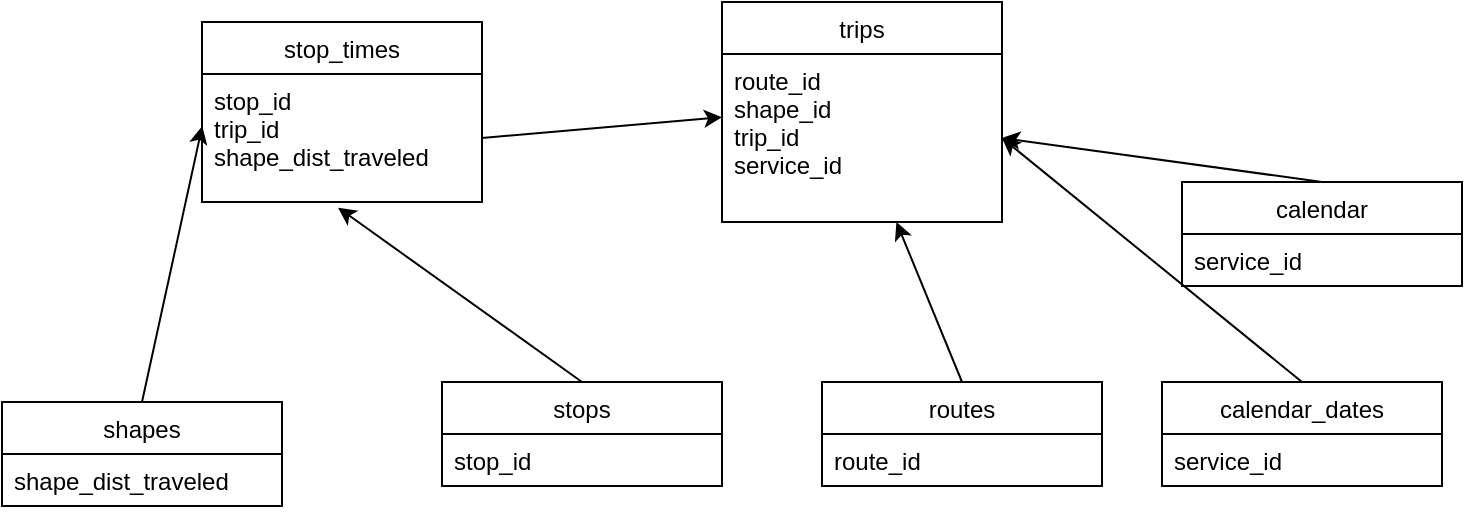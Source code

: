 <mxfile version="13.0.9" type="device"><diagram id="xT2zo3ylWZ6ystAZPfJr" name="Page-1"><mxGraphModel dx="1038" dy="531" grid="1" gridSize="10" guides="1" tooltips="1" connect="1" arrows="1" fold="1" page="1" pageScale="1" pageWidth="827" pageHeight="1169" math="0" shadow="0"><root><mxCell id="0"/><mxCell id="1" parent="0"/><mxCell id="1GoGD8Q0Je1lsKHy9JYr-41" value="" style="endArrow=classic;html=1;exitX=0.5;exitY=0;exitDx=0;exitDy=0;" edge="1" parent="1" source="1GoGD8Q0Je1lsKHy9JYr-22" target="1GoGD8Q0Je1lsKHy9JYr-27"><mxGeometry width="50" height="50" relative="1" as="geometry"><mxPoint x="390" y="300" as="sourcePoint"/><mxPoint x="440" y="250" as="targetPoint"/></mxGeometry></mxCell><mxCell id="1GoGD8Q0Je1lsKHy9JYr-43" value="" style="endArrow=classic;html=1;entryX=1;entryY=0.5;entryDx=0;entryDy=0;exitX=0.5;exitY=0;exitDx=0;exitDy=0;" edge="1" parent="1" source="1GoGD8Q0Je1lsKHy9JYr-34" target="1GoGD8Q0Je1lsKHy9JYr-27"><mxGeometry width="50" height="50" relative="1" as="geometry"><mxPoint x="390" y="300" as="sourcePoint"/><mxPoint x="440" y="250" as="targetPoint"/></mxGeometry></mxCell><mxCell id="1GoGD8Q0Je1lsKHy9JYr-44" value="" style="endArrow=classic;html=1;entryX=1;entryY=0.5;entryDx=0;entryDy=0;exitX=0.5;exitY=0;exitDx=0;exitDy=0;" edge="1" parent="1" source="1GoGD8Q0Je1lsKHy9JYr-30" target="1GoGD8Q0Je1lsKHy9JYr-27"><mxGeometry width="50" height="50" relative="1" as="geometry"><mxPoint x="730" y="230" as="sourcePoint"/><mxPoint x="780" y="180" as="targetPoint"/></mxGeometry></mxCell><mxCell id="1GoGD8Q0Je1lsKHy9JYr-45" value="" style="endArrow=classic;html=1;entryX=0.486;entryY=1.044;entryDx=0;entryDy=0;entryPerimeter=0;exitX=0.5;exitY=0;exitDx=0;exitDy=0;" edge="1" parent="1" source="1GoGD8Q0Je1lsKHy9JYr-18" target="1GoGD8Q0Je1lsKHy9JYr-11"><mxGeometry width="50" height="50" relative="1" as="geometry"><mxPoint x="130" y="250" as="sourcePoint"/><mxPoint x="180" y="200" as="targetPoint"/></mxGeometry></mxCell><mxCell id="1GoGD8Q0Je1lsKHy9JYr-46" value="" style="endArrow=classic;html=1;entryX=0.001;entryY=0.406;entryDx=0;entryDy=0;entryPerimeter=0;exitX=0.5;exitY=0;exitDx=0;exitDy=0;" edge="1" parent="1" source="1GoGD8Q0Je1lsKHy9JYr-36" target="1GoGD8Q0Je1lsKHy9JYr-11"><mxGeometry width="50" height="50" relative="1" as="geometry"><mxPoint y="240" as="sourcePoint"/><mxPoint x="50" y="280" as="targetPoint"/></mxGeometry></mxCell><mxCell id="1GoGD8Q0Je1lsKHy9JYr-37" value="shape_dist_traveled" style="text;strokeColor=none;fillColor=none;align=left;verticalAlign=top;spacingLeft=4;spacingRight=4;overflow=hidden;rotatable=0;points=[[0,0.5],[1,0.5]];portConstraint=eastwest;" vertex="1" parent="1"><mxGeometry x="70" y="266" width="140" height="26" as="geometry"/></mxCell><mxCell id="1GoGD8Q0Je1lsKHy9JYr-26" value="trips" style="swimlane;fontStyle=0;childLayout=stackLayout;horizontal=1;startSize=26;fillColor=none;horizontalStack=0;resizeParent=1;resizeParentMax=0;resizeLast=0;collapsible=1;marginBottom=0;" vertex="1" parent="1"><mxGeometry x="430" y="40" width="140" height="110" as="geometry"/></mxCell><mxCell id="1GoGD8Q0Je1lsKHy9JYr-27" value="route_id&#10;shape_id&#10;trip_id&#10;service_id&#10;" style="text;strokeColor=none;fillColor=none;align=left;verticalAlign=top;spacingLeft=4;spacingRight=4;overflow=hidden;rotatable=0;points=[[0,0.5],[1,0.5]];portConstraint=eastwest;" vertex="1" parent="1GoGD8Q0Je1lsKHy9JYr-26"><mxGeometry y="26" width="140" height="84" as="geometry"/></mxCell><mxCell id="1GoGD8Q0Je1lsKHy9JYr-10" value="stop_times" style="swimlane;fontStyle=0;childLayout=stackLayout;horizontal=1;startSize=26;fillColor=none;horizontalStack=0;resizeParent=1;resizeParentMax=0;resizeLast=0;collapsible=1;marginBottom=0;" vertex="1" parent="1"><mxGeometry x="170" y="50" width="140" height="90" as="geometry"/></mxCell><mxCell id="1GoGD8Q0Je1lsKHy9JYr-11" value="stop_id&#10;trip_id&#10;shape_dist_traveled" style="text;strokeColor=none;fillColor=none;align=left;verticalAlign=top;spacingLeft=4;spacingRight=4;overflow=hidden;rotatable=0;points=[[0,0.5],[1,0.5]];portConstraint=eastwest;" vertex="1" parent="1GoGD8Q0Je1lsKHy9JYr-10"><mxGeometry y="26" width="140" height="64" as="geometry"/></mxCell><mxCell id="1GoGD8Q0Je1lsKHy9JYr-30" value="calendar" style="swimlane;fontStyle=0;childLayout=stackLayout;horizontal=1;startSize=26;fillColor=none;horizontalStack=0;resizeParent=1;resizeParentMax=0;resizeLast=0;collapsible=1;marginBottom=0;" vertex="1" parent="1"><mxGeometry x="660" y="130" width="140" height="52" as="geometry"/></mxCell><mxCell id="1GoGD8Q0Je1lsKHy9JYr-31" value="service_id" style="text;strokeColor=none;fillColor=none;align=left;verticalAlign=top;spacingLeft=4;spacingRight=4;overflow=hidden;rotatable=0;points=[[0,0.5],[1,0.5]];portConstraint=eastwest;" vertex="1" parent="1GoGD8Q0Je1lsKHy9JYr-30"><mxGeometry y="26" width="140" height="26" as="geometry"/></mxCell><mxCell id="1GoGD8Q0Je1lsKHy9JYr-34" value="calendar_dates" style="swimlane;fontStyle=0;childLayout=stackLayout;horizontal=1;startSize=26;fillColor=none;horizontalStack=0;resizeParent=1;resizeParentMax=0;resizeLast=0;collapsible=1;marginBottom=0;" vertex="1" parent="1"><mxGeometry x="650" y="230" width="140" height="52" as="geometry"/></mxCell><mxCell id="1GoGD8Q0Je1lsKHy9JYr-35" value="service_id" style="text;strokeColor=none;fillColor=none;align=left;verticalAlign=top;spacingLeft=4;spacingRight=4;overflow=hidden;rotatable=0;points=[[0,0.5],[1,0.5]];portConstraint=eastwest;" vertex="1" parent="1GoGD8Q0Je1lsKHy9JYr-34"><mxGeometry y="26" width="140" height="26" as="geometry"/></mxCell><mxCell id="1GoGD8Q0Je1lsKHy9JYr-22" value="routes" style="swimlane;fontStyle=0;childLayout=stackLayout;horizontal=1;startSize=26;fillColor=none;horizontalStack=0;resizeParent=1;resizeParentMax=0;resizeLast=0;collapsible=1;marginBottom=0;" vertex="1" parent="1"><mxGeometry x="480" y="230" width="140" height="52" as="geometry"/></mxCell><mxCell id="1GoGD8Q0Je1lsKHy9JYr-23" value="route_id" style="text;strokeColor=none;fillColor=none;align=left;verticalAlign=top;spacingLeft=4;spacingRight=4;overflow=hidden;rotatable=0;points=[[0,0.5],[1,0.5]];portConstraint=eastwest;" vertex="1" parent="1GoGD8Q0Je1lsKHy9JYr-22"><mxGeometry y="26" width="140" height="26" as="geometry"/></mxCell><mxCell id="1GoGD8Q0Je1lsKHy9JYr-18" value="stops" style="swimlane;fontStyle=0;childLayout=stackLayout;horizontal=1;startSize=26;fillColor=none;horizontalStack=0;resizeParent=1;resizeParentMax=0;resizeLast=0;collapsible=1;marginBottom=0;" vertex="1" parent="1"><mxGeometry x="290" y="230" width="140" height="52" as="geometry"/></mxCell><mxCell id="1GoGD8Q0Je1lsKHy9JYr-19" value="stop_id" style="text;strokeColor=none;fillColor=none;align=left;verticalAlign=top;spacingLeft=4;spacingRight=4;overflow=hidden;rotatable=0;points=[[0,0.5],[1,0.5]];portConstraint=eastwest;" vertex="1" parent="1GoGD8Q0Je1lsKHy9JYr-18"><mxGeometry y="26" width="140" height="26" as="geometry"/></mxCell><mxCell id="1GoGD8Q0Je1lsKHy9JYr-36" value="shapes" style="swimlane;fontStyle=0;childLayout=stackLayout;horizontal=1;startSize=26;fillColor=none;horizontalStack=0;resizeParent=1;resizeParentMax=0;resizeLast=0;collapsible=1;marginBottom=0;" vertex="1" parent="1"><mxGeometry x="70" y="240" width="140" height="52" as="geometry"/></mxCell><mxCell id="1GoGD8Q0Je1lsKHy9JYr-47" value="" style="endArrow=classic;html=1;entryX=0;entryY=0.376;entryDx=0;entryDy=0;entryPerimeter=0;exitX=1;exitY=0.5;exitDx=0;exitDy=0;" edge="1" parent="1" source="1GoGD8Q0Je1lsKHy9JYr-11" target="1GoGD8Q0Je1lsKHy9JYr-27"><mxGeometry width="50" height="50" relative="1" as="geometry"><mxPoint x="360" y="130" as="sourcePoint"/><mxPoint x="410" y="80" as="targetPoint"/></mxGeometry></mxCell></root></mxGraphModel></diagram></mxfile>